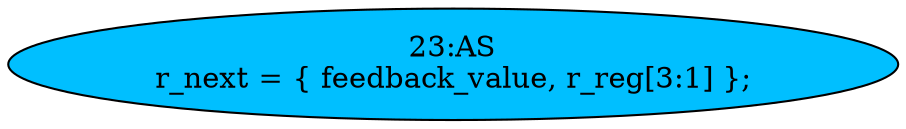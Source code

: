 strict digraph "" {
	node [label="\N"];
	"23:AS"	[ast="<pyverilog.vparser.ast.Assign object at 0x7fad698e9510>",
		def_var="['r_next']",
		fillcolor=deepskyblue,
		label="23:AS
r_next = { feedback_value, r_reg[3:1] };",
		statements="[]",
		style=filled,
		typ=Assign,
		use_var="['feedback_value', 'r_reg']"];
}
